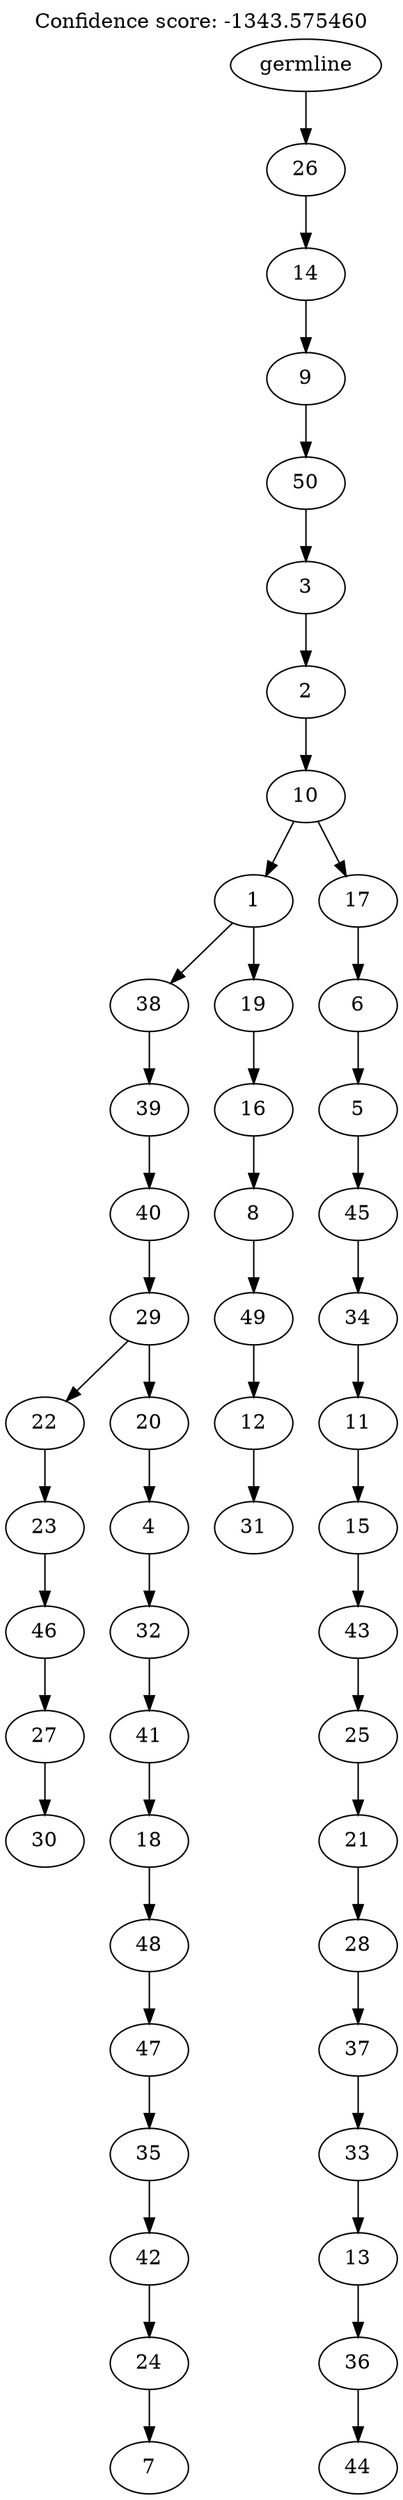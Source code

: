 digraph g {
	"49" -> "50";
	"50" [label="30"];
	"48" -> "49";
	"49" [label="27"];
	"47" -> "48";
	"48" [label="46"];
	"46" -> "47";
	"47" [label="23"];
	"44" -> "45";
	"45" [label="7"];
	"43" -> "44";
	"44" [label="24"];
	"42" -> "43";
	"43" [label="42"];
	"41" -> "42";
	"42" [label="35"];
	"40" -> "41";
	"41" [label="47"];
	"39" -> "40";
	"40" [label="48"];
	"38" -> "39";
	"39" [label="18"];
	"37" -> "38";
	"38" [label="41"];
	"36" -> "37";
	"37" [label="32"];
	"35" -> "36";
	"36" [label="4"];
	"34" -> "35";
	"35" [label="20"];
	"34" -> "46";
	"46" [label="22"];
	"33" -> "34";
	"34" [label="29"];
	"32" -> "33";
	"33" [label="40"];
	"31" -> "32";
	"32" [label="39"];
	"29" -> "30";
	"30" [label="31"];
	"28" -> "29";
	"29" [label="12"];
	"27" -> "28";
	"28" [label="49"];
	"26" -> "27";
	"27" [label="8"];
	"25" -> "26";
	"26" [label="16"];
	"24" -> "25";
	"25" [label="19"];
	"24" -> "31";
	"31" [label="38"];
	"22" -> "23";
	"23" [label="44"];
	"21" -> "22";
	"22" [label="36"];
	"20" -> "21";
	"21" [label="13"];
	"19" -> "20";
	"20" [label="33"];
	"18" -> "19";
	"19" [label="37"];
	"17" -> "18";
	"18" [label="28"];
	"16" -> "17";
	"17" [label="21"];
	"15" -> "16";
	"16" [label="25"];
	"14" -> "15";
	"15" [label="43"];
	"13" -> "14";
	"14" [label="15"];
	"12" -> "13";
	"13" [label="11"];
	"11" -> "12";
	"12" [label="34"];
	"10" -> "11";
	"11" [label="45"];
	"9" -> "10";
	"10" [label="5"];
	"8" -> "9";
	"9" [label="6"];
	"7" -> "8";
	"8" [label="17"];
	"7" -> "24";
	"24" [label="1"];
	"6" -> "7";
	"7" [label="10"];
	"5" -> "6";
	"6" [label="2"];
	"4" -> "5";
	"5" [label="3"];
	"3" -> "4";
	"4" [label="50"];
	"2" -> "3";
	"3" [label="9"];
	"1" -> "2";
	"2" [label="14"];
	"0" -> "1";
	"1" [label="26"];
	"0" [label="germline"];
	labelloc="t";
	label="Confidence score: -1343.575460";
}
